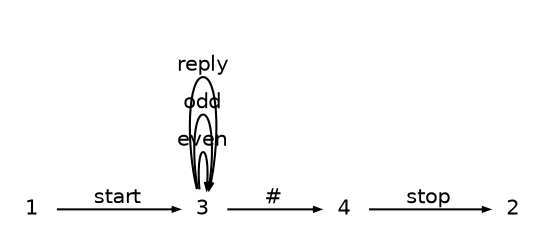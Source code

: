 digraph g
{
   graph [rankdir=LR];
   edge [arrowsize=0.3,fontsize=10,fontname=Helvetica];
   node [shape=plaintext,width=.3,height=.2,fontsize=10,fontname=Helvetica];
   1->3 [label="start"];
   3->3 [label="even"];
   3->3 [label="odd"];
   3->3 [label="reply"];
   3->4 [label="#"];
   4->2 [label="stop"];
}
